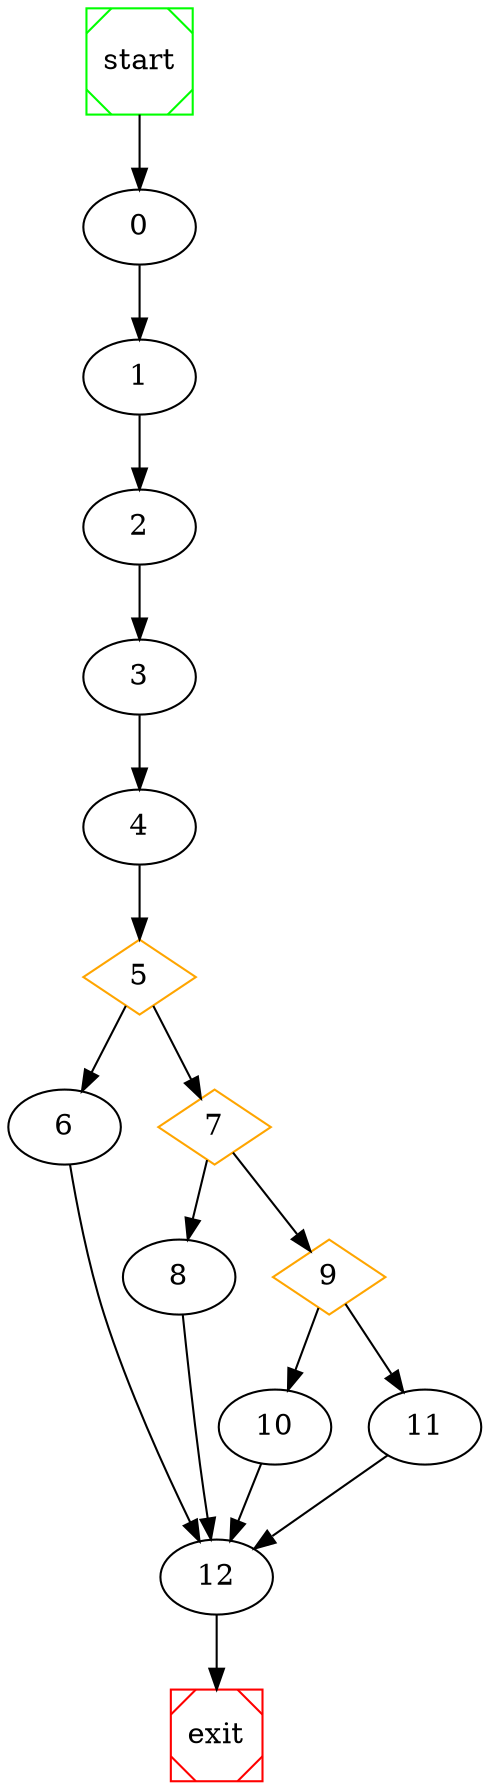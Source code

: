 # dot file created at runtime

digraph G {
	start -> 0;
	0 -> 1 ;
	1 -> 2 ;
	2 -> 3 ;
	3 -> 4 ;
	5 [shape=diamond, color=orange] ;
	5 -> 6 ;
	7 [shape=diamond, color=orange] ;
	5 -> 7 ;
	7 -> 8 ;
	9 [shape=diamond, color=orange] ;
	7 -> 9 ;
	9 -> 10 ;
	9 -> 11 ;
	4 -> 5 ;
	10 -> 12 ;
	11 -> 12 ;
	8 -> 12 ;
	6 -> 12 ;
	12 -> exit;

	start [shape=Msquare, color=green];
	exit [shape=Msquare, color=red];
}